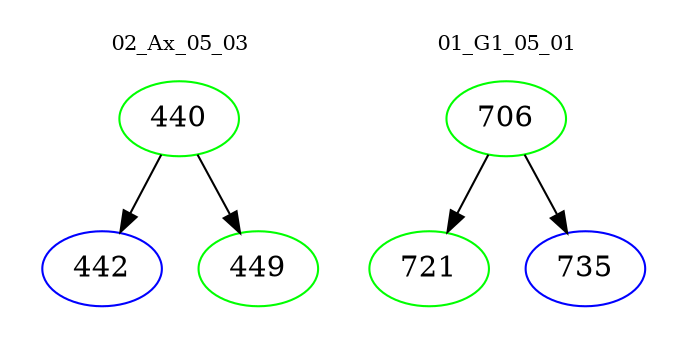 digraph{
subgraph cluster_0 {
color = white
label = "02_Ax_05_03";
fontsize=10;
T0_440 [label="440", color="green"]
T0_440 -> T0_442 [color="black"]
T0_442 [label="442", color="blue"]
T0_440 -> T0_449 [color="black"]
T0_449 [label="449", color="green"]
}
subgraph cluster_1 {
color = white
label = "01_G1_05_01";
fontsize=10;
T1_706 [label="706", color="green"]
T1_706 -> T1_721 [color="black"]
T1_721 [label="721", color="green"]
T1_706 -> T1_735 [color="black"]
T1_735 [label="735", color="blue"]
}
}
